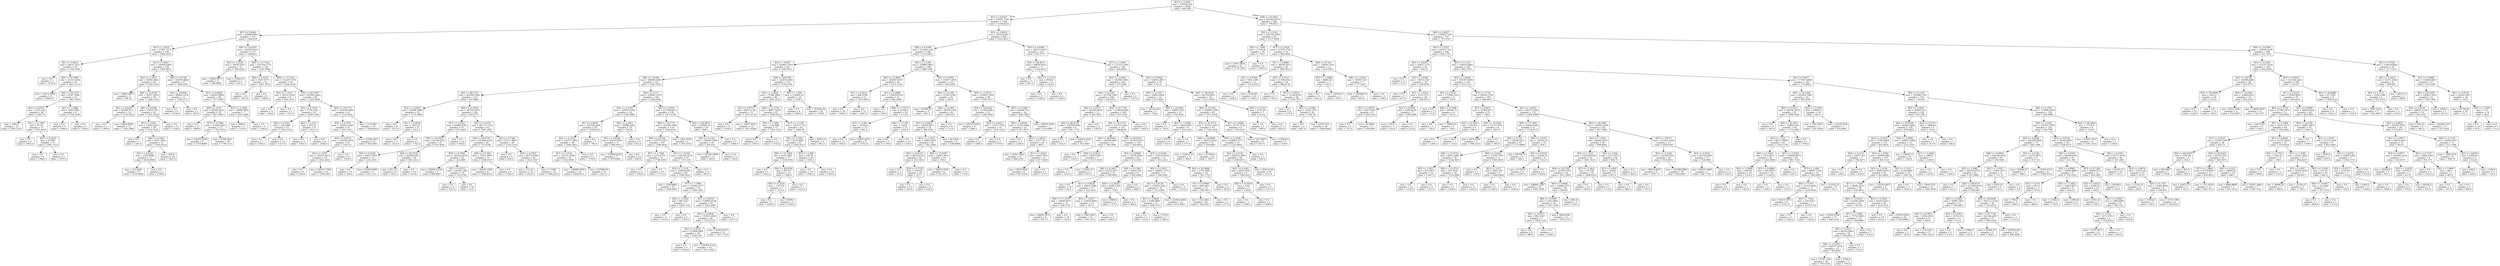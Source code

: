 digraph Tree {
node [shape=box] ;
0 [label="X[2] <= 2.3581\nmse = 334450.356\nsamples = 2000\nvalue = 995.295"] ;
1 [label="X[7] <= 0.9337\nmse = 378061.7007\nsamples = 1160\nvalue = 1136.8233"] ;
0 -> 1 [labeldistance=2.5, labelangle=45, headlabel="True"] ;
2 [label="X[1] <= 0.9646\nmse = 209689.8815\nsamples = 315\nvalue = 1446.819"] ;
1 -> 2 ;
3 [label="X[2] <= 2.0555\nmse = 97381.7179\nsamples = 188\nvalue = 1606.9255"] ;
2 -> 3 ;
4 [label="X[1] <= 0.8432\nmse = 28155.1021\nsamples = 68\nvalue = 1795.4706"] ;
3 -> 4 ;
5 [label="mse = 0.0\nsamples = 7\nvalue = 1518.0"] ;
4 -> 5 ;
6 [label="X[4] <= 87.6045\nmse = 21537.2636\nsamples = 61\nvalue = 1827.3115"] ;
4 -> 6 ;
7 [label="mse = 26153.8594\nsamples = 8\nvalue = 1560.875"] ;
6 -> 7 ;
8 [label="X[4] <= 94.5176\nmse = 8507.7964\nsamples = 53\nvalue = 1867.5283"] ;
6 -> 8 ;
9 [label="X[1] <= 0.8742\nmse = 5218.142\nsamples = 44\nvalue = 1895.75"] ;
8 -> 9 ;
10 [label="mse = 1882.0\nsamples = 27\nvalue = 1845.3333"] ;
9 -> 10 ;
11 [label="X[7] <= 0.7089\nmse = 67.91\nsamples = 17\nvalue = 1975.8235"] ;
9 -> 11 ;
12 [label="mse = 0.0\nsamples = 6\nvalue = 1965.0"] ;
11 -> 12 ;
13 [label="X[6] <= 0.5233\nmse = 6.1983\nsamples = 11\nvalue = 1981.7273"] ;
11 -> 13 ;
14 [label="mse = 0.0\nsamples = 6\nvalue = 1984.0"] ;
13 -> 14 ;
15 [label="mse = 0.0\nsamples = 5\nvalue = 1979.0"] ;
13 -> 15 ;
16 [label="X[5] <= 1.2488\nmse = 1660.2469\nsamples = 9\nvalue = 1729.5556"] ;
8 -> 16 ;
17 [label="mse = 0.0\nsamples = 4\nvalue = 1684.0"] ;
16 -> 17 ;
18 [label="mse = 0.0\nsamples = 5\nvalue = 1766.0"] ;
16 -> 18 ;
19 [label="X[3] <= 0.8417\nmse = 105050.3097\nsamples = 120\nvalue = 1500.0833"] ;
3 -> 19 ;
20 [label="X[2] <= 2.1037\nmse = 59493.5802\nsamples = 63\nvalue = 1349.5556"] ;
19 -> 20 ;
21 [label="mse = 10862.6875\nsamples = 4\nvalue = 780.25"] ;
20 -> 21 ;
22 [label="X[8] <= 12.8787\nmse = 39327.3835\nsamples = 59\nvalue = 1388.1525"] ;
20 -> 22 ;
23 [label="X[3] <= 0.6259\nmse = 63490.3711\nsamples = 16\nvalue = 1218.5625"] ;
22 -> 23 ;
24 [label="mse = 0.0\nsamples = 3\nvalue = 1709.0"] ;
23 -> 24 ;
25 [label="mse = 9826.0828\nsamples = 13\nvalue = 1105.3846"] ;
23 -> 25 ;
26 [label="X[6] <= 0.6336\nmse = 15652.795\nsamples = 43\nvalue = 1451.2558"] ;
22 -> 26 ;
27 [label="X[1] <= 0.853\nmse = 11942.0255\nsamples = 28\nvalue = 1516.2143"] ;
26 -> 27 ;
28 [label="mse = 0.0\nsamples = 7\nvalue = 1367.0"] ;
27 -> 28 ;
29 [label="X[0] <= 0.1067\nmse = 6027.1882\nsamples = 21\nvalue = 1565.9524"] ;
27 -> 29 ;
30 [label="X[3] <= 0.6336\nmse = 1392.8099\nsamples = 11\nvalue = 1634.0909"] ;
29 -> 30 ;
31 [label="mse = 522.4691\nsamples = 9\nvalue = 1619.4444"] ;
30 -> 31 ;
32 [label="mse = 0.0\nsamples = 2\nvalue = 1700.0"] ;
30 -> 32 ;
33 [label="mse = 400.0\nsamples = 10\nvalue = 1491.0"] ;
29 -> 33 ;
34 [label="mse = 0.0\nsamples = 15\nvalue = 1330.0"] ;
26 -> 34 ;
35 [label="X[6] <= 0.1748\nmse = 102678.8446\nsamples = 57\nvalue = 1666.4561"] ;
19 -> 35 ;
36 [label="X[5] <= 6.6804\nmse = 80483.1074\nsamples = 11\nvalue = 1285.2727"] ;
35 -> 36 ;
37 [label="mse = 0.0\nsamples = 8\nvalue = 1459.0"] ;
36 -> 37 ;
38 [label="mse = 0.0\nsamples = 3\nvalue = 822.0"] ;
36 -> 38 ;
39 [label="X[3] <= 0.8956\nmse = 64931.8904\nsamples = 46\nvalue = 1757.6087"] ;
35 -> 39 ;
40 [label="X[8] <= 14.47\nmse = 49266.3051\nsamples = 39\nvalue = 1817.9487"] ;
39 -> 40 ;
41 [label="mse = 0.0\nsamples = 12\nvalue = 1898.0"] ;
40 -> 41 ;
42 [label="X[7] <= 0.7089\nmse = 67048.5295\nsamples = 27\nvalue = 1782.3704"] ;
40 -> 42 ;
43 [label="mse = 192475.6543\nsamples = 9\nvalue = 1754.8889"] ;
42 -> 43 ;
44 [label="mse = 3768.5432\nsamples = 18\nvalue = 1796.1111"] ;
42 -> 44 ;
45 [label="X[2] <= 2.1499\nmse = 18909.3878\nsamples = 7\nvalue = 1421.4286"] ;
39 -> 45 ;
46 [label="mse = 3600.0\nsamples = 2\nvalue = 1210.0"] ;
45 -> 46 ;
47 [label="mse = 0.0\nsamples = 5\nvalue = 1506.0"] ;
45 -> 47 ;
48 [label="X[8] <= 14.6297\nmse = 281822.0115\nsamples = 127\nvalue = 1209.811"] ;
2 -> 48 ;
49 [label="X[5] <= 1.6236\nmse = 16039.5207\nsamples = 11\nvalue = 390.4545"] ;
48 -> 49 ;
50 [label="mse = 14820.9877\nsamples = 9\nvalue = 388.8889"] ;
49 -> 50 ;
51 [label="mse = 21462.25\nsamples = 2\nvalue = 397.5"] ;
49 -> 51 ;
52 [label="X[8] <= 15.7122\nmse = 237326.5775\nsamples = 116\nvalue = 1287.5086"] ;
48 -> 52 ;
53 [label="X[0] <= 0.1435\nmse = 9347.9773\nsamples = 23\nvalue = 1801.3913"] ;
52 -> 53 ;
54 [label="mse = 0.0\nsamples = 15\nvalue = 1872.0"] ;
53 -> 54 ;
55 [label="mse = 0.0\nsamples = 8\nvalue = 1669.0"] ;
53 -> 55 ;
56 [label="X[8] <= 17.2336\nmse = 212247.7274\nsamples = 93\nvalue = 1160.4194"] ;
52 -> 56 ;
57 [label="X[2] <= 2.1017\nmse = 38135.5556\nsamples = 9\nvalue = 558.3333"] ;
56 -> 57 ;
58 [label="mse = 0.0\nsamples = 4\nvalue = 340.0"] ;
57 -> 58 ;
59 [label="mse = 0.0\nsamples = 5\nvalue = 733.0"] ;
57 -> 59 ;
60 [label="X[4] <= 85.2097\nmse = 187901.0663\nsamples = 84\nvalue = 1224.9286"] ;
56 -> 60 ;
61 [label="X[3] <= 0.7079\nmse = 7776.3743\nsamples = 23\nvalue = 1494.1304"] ;
60 -> 61 ;
62 [label="X[6] <= 0.5522\nmse = 194.2489\nsamples = 15\nvalue = 1431.5333"] ;
61 -> 62 ;
63 [label="mse = 0.0\nsamples = 2\nvalue = 1396.0"] ;
62 -> 63 ;
64 [label="mse = 0.0\nsamples = 13\nvalue = 1437.0"] ;
62 -> 64 ;
65 [label="X[2] <= 2.1017\nmse = 870.25\nsamples = 8\nvalue = 1611.5"] ;
61 -> 65 ;
66 [label="mse = 0.0\nsamples = 4\nvalue = 1641.0"] ;
65 -> 66 ;
67 [label="mse = 0.0\nsamples = 4\nvalue = 1582.0"] ;
65 -> 67 ;
68 [label="X[8] <= 19.1773\nmse = 218189.5888\nsamples = 61\nvalue = 1123.4262"] ;
60 -> 68 ;
69 [label="X[3] <= 0.7079\nmse = 228292.3585\nsamples = 47\nvalue = 1011.3617"] ;
68 -> 69 ;
70 [label="X[3] <= 0.6374\nmse = 163548.2656\nsamples = 25\nvalue = 1335.12"] ;
69 -> 70 ;
71 [label="X[2] <= 2.097\nmse = 193237.4072\nsamples = 19\nvalue = 1262.5263"] ;
70 -> 71 ;
72 [label="mse = 0.0\nsamples = 4\nvalue = 1346.0"] ;
71 -> 72 ;
73 [label="mse = 242413.7956\nsamples = 15\nvalue = 1240.2667"] ;
71 -> 73 ;
74 [label="mse = 0.0\nsamples = 6\nvalue = 1565.0"] ;
70 -> 74 ;
75 [label="mse = 47396.5207\nsamples = 22\nvalue = 643.4545"] ;
69 -> 75 ;
76 [label="mse = 573.6582\nsamples = 14\nvalue = 1499.6429"] ;
68 -> 76 ;
77 [label="X[5] <= 3.8024\nmse = 391650.002\nsamples = 845\nvalue = 1021.2627"] ;
1 -> 77 ;
78 [label="X[6] <= 0.4768\nmse = 355469.1363\nsamples = 594\nvalue = 1174.9411"] ;
77 -> 78 ;
79 [label="X[3] <= 0.809\nmse = 323861.7916\nsamples = 425\nvalue = 1288.5812"] ;
78 -> 79 ;
80 [label="X[8] <= 14.006\nmse = 368085.4945\nsamples = 311\nvalue = 1200.7042"] ;
79 -> 80 ;
81 [label="X[4] <= 88.1137\nmse = 455565.3061\nsamples = 127\nvalue = 957.9685"] ;
80 -> 81 ;
82 [label="X[2] <= 2.0914\nmse = 35908.3488\nsamples = 18\nvalue = 1772.3889"] ;
81 -> 82 ;
83 [label="mse = 0.0\nsamples = 8\nvalue = 1971.0"] ;
82 -> 83 ;
84 [label="X[1] <= 0.9658\nmse = 7832.25\nsamples = 10\nvalue = 1613.5"] ;
82 -> 84 ;
85 [label="mse = 0.0\nsamples = 5\nvalue = 1525.0"] ;
84 -> 85 ;
86 [label="mse = 0.0\nsamples = 5\nvalue = 1702.0"] ;
84 -> 86 ;
87 [label="X[8] <= 11.9502\nmse = 397245.9375\nsamples = 109\nvalue = 823.4771"] ;
81 -> 87 ;
88 [label="X[7] <= 2.9522\nmse = 64906.6745\nsamples = 47\nvalue = 475.4681"] ;
87 -> 88 ;
89 [label="X[4] <= 91.6501\nmse = 65140.8722\nsamples = 37\nvalue = 414.7838"] ;
88 -> 89 ;
90 [label="X[6] <= 0.3234\nmse = 49613.7452\nsamples = 19\nvalue = 255.2105"] ;
89 -> 90 ;
91 [label="mse = 0.0\nsamples = 10\nvalue = 186.0"] ;
90 -> 91 ;
92 [label="mse = 93504.0988\nsamples = 9\nvalue = 332.1111"] ;
90 -> 92 ;
93 [label="X[4] <= 95.3734\nmse = 26280.8395\nsamples = 18\nvalue = 583.2222"] ;
89 -> 93 ;
94 [label="mse = 631.75\nsamples = 8\nvalue = 763.5"] ;
93 -> 94 ;
95 [label="mse = 0.0\nsamples = 10\nvalue = 439.0"] ;
93 -> 95 ;
96 [label="mse = 0.0\nsamples = 10\nvalue = 700.0"] ;
88 -> 96 ;
97 [label="X[2] <= 2.0179\nmse = 487773.7222\nsamples = 62\nvalue = 1087.2903"] ;
87 -> 97 ;
98 [label="X[4] <= 99.4759\nmse = 533846.4256\nsamples = 34\nvalue = 727.4706"] ;
97 -> 98 ;
99 [label="X[3] <= 0.7409\nmse = 143243.4236\nsamples = 22\nvalue = 252.4091"] ;
98 -> 99 ;
100 [label="mse = 265963.5556\nsamples = 3\nvalue = 884.6667"] ;
99 -> 100 ;
101 [label="X[1] <= 0.8715\nmse = 50782.1385\nsamples = 19\nvalue = 152.5789"] ;
99 -> 101 ;
102 [label="mse = 0.0\nsamples = 3\nvalue = 673.0"] ;
101 -> 102 ;
103 [label="mse = 0.0\nsamples = 16\nvalue = 55.0"] ;
101 -> 103 ;
104 [label="X[0] <= 0.1338\nmse = 77651.9097\nsamples = 12\nvalue = 1598.4167"] ;
98 -> 104 ;
105 [label="mse = 83420.1389\nsamples = 6\nvalue = 1408.8333"] ;
104 -> 105 ;
106 [label="mse = 0.0\nsamples = 6\nvalue = 1788.0"] ;
104 -> 106 ;
107 [label="X[3] <= 0.7168\nmse = 83711.8827\nsamples = 28\nvalue = 1524.2143"] ;
97 -> 107 ;
108 [label="mse = 0.0\nsamples = 4\nvalue = 929.0"] ;
107 -> 108 ;
109 [label="X[3] <= 0.7907\nmse = 28776.0764\nsamples = 24\nvalue = 1623.4167"] ;
107 -> 109 ;
110 [label="mse = 151.29\nsamples = 10\nvalue = 1823.9"] ;
109 -> 110 ;
111 [label="mse = 5.7398\nsamples = 14\nvalue = 1480.2143"] ;
109 -> 111 ;
112 [label="X[0] <= 0.117\nmse = 238967.5978\nsamples = 184\nvalue = 1368.2446"] ;
80 -> 112 ;
113 [label="X[2] <= 2.2142\nmse = 194347.8302\nsamples = 54\nvalue = 1106.3889"] ;
112 -> 113 ;
114 [label="X[1] <= 0.8976\nmse = 167539.2604\nsamples = 29\nvalue = 1378.6552"] ;
113 -> 114 ;
115 [label="X[2] <= 2.1516\nmse = 142577.3802\nsamples = 26\nvalue = 1446.3462"] ;
114 -> 115 ;
116 [label="X[7] <= 2.2555\nmse = 143231.4566\nsamples = 24\nvalue = 1416.9583"] ;
115 -> 116 ;
117 [label="mse = 128984.6939\nsamples = 14\nvalue = 1484.8571"] ;
116 -> 117 ;
118 [label="mse = 147686.49\nsamples = 10\nvalue = 1321.9"] ;
116 -> 118 ;
119 [label="mse = 0.0\nsamples = 2\nvalue = 1799.0"] ;
115 -> 119 ;
120 [label="mse = 0.0\nsamples = 3\nvalue = 792.0"] ;
114 -> 120 ;
121 [label="X[5] <= 2.3915\nmse = 39708.3264\nsamples = 25\nvalue = 790.56"] ;
113 -> 121 ;
122 [label="X[1] <= 0.8384\nmse = 42914.8789\nsamples = 17\nvalue = 860.9412"] ;
121 -> 122 ;
123 [label="mse = 103640.8163\nsamples = 7\nvalue = 879.4286"] ;
122 -> 123 ;
124 [label="mse = 0.0\nsamples = 10\nvalue = 848.0"] ;
122 -> 124 ;
125 [label="mse = 0.0\nsamples = 8\nvalue = 641.0"] ;
121 -> 125 ;
126 [label="X[0] <= 0.1929\nmse = 217188.6151\nsamples = 130\nvalue = 1477.0154"] ;
112 -> 126 ;
127 [label="X[8] <= 19.1773\nmse = 161096.7669\nsamples = 110\nvalue = 1564.8182"] ;
126 -> 127 ;
128 [label="X[0] <= 0.1294\nmse = 129776.5471\nsamples = 107\nvalue = 1596.0654"] ;
127 -> 128 ;
129 [label="X[7] <= 1.7926\nmse = 1273.6735\nsamples = 14\nvalue = 1748.4286"] ;
128 -> 129 ;
130 [label="mse = 0.0\nsamples = 4\nvalue = 1692.0"] ;
129 -> 130 ;
131 [label="mse = 0.0\nsamples = 10\nvalue = 1771.0"] ;
129 -> 131 ;
132 [label="X[1] <= 1.0332\nmse = 145100.3274\nsamples = 93\nvalue = 1573.129"] ;
128 -> 132 ;
133 [label="X[5] <= 1.2318\nmse = 135816.049\nsamples = 89\nvalue = 1599.2022"] ;
132 -> 133 ;
134 [label="mse = 1249.8489\nsamples = 15\nvalue = 1850.8667"] ;
133 -> 134 ;
135 [label="X[7] <= 3.1906\nmse = 147652.4777\nsamples = 74\nvalue = 1548.1892"] ;
133 -> 135 ;
136 [label="X[2] <= 2.2393\nmse = 881.6327\nsamples = 7\nvalue = 1384.7143"] ;
135 -> 136 ;
137 [label="mse = 0.0\nsamples = 3\nvalue = 1419.0"] ;
136 -> 137 ;
138 [label="mse = 0.0\nsamples = 4\nvalue = 1359.0"] ;
136 -> 138 ;
139 [label="X[1] <= 0.9476\nmse = 159902.9726\nsamples = 67\nvalue = 1565.2687"] ;
135 -> 139 ;
140 [label="X[1] <= 0.8458\nmse = 176931.9456\nsamples = 60\nvalue = 1552.2333"] ;
139 -> 140 ;
141 [label="X[5] <= 2.9154\nmse = 217868.9481\nsamples = 39\nvalue = 1592.359"] ;
140 -> 141 ;
142 [label="mse = 0.0\nsamples = 4\nvalue = 1428.0"] ;
141 -> 142 ;
143 [label="mse = 239328.1224\nsamples = 35\nvalue = 1611.1429"] ;
141 -> 143 ;
144 [label="mse = 92362.8707\nsamples = 21\nvalue = 1477.7143"] ;
140 -> 144 ;
145 [label="mse = 0.0\nsamples = 7\nvalue = 1677.0"] ;
139 -> 145 ;
146 [label="mse = 0.0\nsamples = 4\nvalue = 993.0"] ;
132 -> 146 ;
147 [label="mse = 1283.5556\nsamples = 3\nvalue = 450.3333"] ;
127 -> 147 ;
148 [label="X[4] <= 90.9855\nmse = 250085.19\nsamples = 20\nvalue = 994.1"] ;
126 -> 148 ;
149 [label="X[6] <= 0.1165\nmse = 158649.1094\nsamples = 16\nvalue = 818.625"] ;
148 -> 149 ;
150 [label="mse = 181261.0909\nsamples = 11\nvalue = 943.0"] ;
149 -> 150 ;
151 [label="mse = 0.0\nsamples = 5\nvalue = 545.0"] ;
149 -> 151 ;
152 [label="mse = 0.0\nsamples = 4\nvalue = 1696.0"] ;
148 -> 152 ;
153 [label="X[4] <= 99.6749\nmse = 124676.5845\nsamples = 114\nvalue = 1528.3158"] ;
79 -> 153 ;
154 [label="X[2] <= 2.0829\nmse = 71588.2889\nsamples = 90\nvalue = 1605.3333"] ;
153 -> 154 ;
155 [label="X[1] <= 0.8715\nmse = 8927.2136\nsamples = 23\nvalue = 1915.2174"] ;
154 -> 155 ;
156 [label="mse = 0.0\nsamples = 9\nvalue = 1918.0"] ;
155 -> 156 ;
157 [label="mse = 14657.9592\nsamples = 14\nvalue = 1913.4286"] ;
155 -> 157 ;
158 [label="X[8] <= 11.2761\nmse = 48817.6249\nsamples = 67\nvalue = 1498.9552"] ;
154 -> 158 ;
159 [label="X[5] <= 1.1693\nmse = 154.3806\nsamples = 17\nvalue = 1764.1765"] ;
158 -> 159 ;
160 [label="mse = 0.0\nsamples = 6\nvalue = 1781.0"] ;
159 -> 160 ;
161 [label="mse = 0.0\nsamples = 11\nvalue = 1755.0"] ;
159 -> 161 ;
162 [label="X[7] <= 2.2138\nmse = 33315.1716\nsamples = 50\nvalue = 1408.78"] ;
158 -> 162 ;
163 [label="X[5] <= 1.9705\nmse = 8133.8081\nsamples = 47\nvalue = 1445.0213"] ;
162 -> 163 ;
164 [label="X[8] <= 15.7009\nmse = 9191.8962\nsamples = 17\nvalue = 1536.4706"] ;
163 -> 164 ;
165 [label="mse = 0.0\nsamples = 5\nvalue = 1432.0"] ;
164 -> 165 ;
166 [label="X[4] <= 89.4526\nmse = 6579.5\nsamples = 12\nvalue = 1580.0"] ;
164 -> 166 ;
167 [label="X[6] <= 0.2528\nmse = 11674.8\nsamples = 5\nvalue = 1531.0"] ;
166 -> 167 ;
168 [label="mse = 0.0\nsamples = 2\nvalue = 1639.0"] ;
167 -> 168 ;
169 [label="mse = 6498.0\nsamples = 3\nvalue = 1459.0"] ;
167 -> 169 ;
170 [label="mse = 0.0\nsamples = 7\nvalue = 1615.0"] ;
166 -> 170 ;
171 [label="X[7] <= 1.496\nmse = 109.76\nsamples = 30\nvalue = 1393.2"] ;
163 -> 171 ;
172 [label="mse = 0.0\nsamples = 14\nvalue = 1382.0"] ;
171 -> 172 ;
173 [label="mse = 0.0\nsamples = 16\nvalue = 1403.0"] ;
171 -> 173 ;
174 [label="mse = 84872.0\nsamples = 3\nvalue = 841.0"] ;
162 -> 174 ;
175 [label="X[5] <= 1.698\nmse = 218099.25\nsamples = 24\nvalue = 1239.5"] ;
153 -> 175 ;
176 [label="mse = 0.0\nsamples = 4\nvalue = 1688.0"] ;
175 -> 176 ;
177 [label="mse = 213442.56\nsamples = 20\nvalue = 1149.8"] ;
175 -> 177 ;
178 [label="X[2] <= 2.1393\nmse = 320807.8857\nsamples = 169\nvalue = 889.1598"] ;
78 -> 178 ;
179 [label="X[8] <= 12.0833\nmse = 285847.4257\nsamples = 56\nvalue = 1331.5536"] ;
178 -> 179 ;
180 [label="X[1] <= 0.9218\nmse = 868.2766\nsamples = 21\nvalue = 1915.0952"] ;
179 -> 180 ;
181 [label="mse = 0.0\nsamples = 10\nvalue = 1946.0"] ;
180 -> 181 ;
182 [label="mse = 0.0\nsamples = 11\nvalue = 1887.0"] ;
180 -> 182 ;
183 [label="X[1] <= 0.9886\nmse = 129934.8735\nsamples = 35\nvalue = 981.4286"] ;
179 -> 183 ;
184 [label="mse = 0.0\nsamples = 5\nvalue = 198.0"] ;
183 -> 184 ;
185 [label="X[8] <= 17.0372\nmse = 32248.4\nsamples = 30\nvalue = 1112.0"] ;
183 -> 185 ;
186 [label="X[7] <= 3.482\nmse = 18766.8\nsamples = 15\nvalue = 961.0"] ;
185 -> 186 ;
187 [label="mse = 0.0\nsamples = 11\nvalue = 934.0"] ;
186 -> 187 ;
188 [label="mse = 62857.6875\nsamples = 4\nvalue = 1035.25"] ;
186 -> 188 ;
189 [label="X[8] <= 17.561\nmse = 128.0\nsamples = 15\nvalue = 1263.0"] ;
185 -> 189 ;
190 [label="mse = 0.0\nsamples = 5\nvalue = 1279.0"] ;
189 -> 190 ;
191 [label="mse = 0.0\nsamples = 10\nvalue = 1255.0"] ;
189 -> 191 ;
192 [label="X[1] <= 0.9305\nmse = 193077.3476\nsamples = 113\nvalue = 669.9204"] ;
178 -> 192 ;
193 [label="X[0] <= 0.1185\nmse = 57493.3785\nsamples = 65\nvalue = 389.4"] ;
192 -> 193 ;
194 [label="mse = 47698.56\nsamples = 5\nvalue = 881.2"] ;
193 -> 194 ;
195 [label="X[0] <= 0.1859\nmse = 36474.3764\nsamples = 60\nvalue = 348.4167"] ;
193 -> 195 ;
196 [label="X[1] <= 0.8683\nmse = 24206.9811\nsamples = 54\nvalue = 308.0185"] ;
195 -> 196 ;
197 [label="X[2] <= 2.1623\nmse = 16463.4291\nsamples = 45\nvalue = 262.2444"] ;
196 -> 197 ;
198 [label="X[3] <= 0.6118\nmse = 8855.6116\nsamples = 22\nvalue = 332.5455"] ;
197 -> 198 ;
199 [label="mse = 0.0\nsamples = 2\nvalue = 81.0"] ;
198 -> 199 ;
200 [label="X[3] <= 0.7539\nmse = 2780.91\nsamples = 20\nvalue = 357.7"] ;
198 -> 200 ;
201 [label="mse = 0.0\nsamples = 11\nvalue = 310.0"] ;
200 -> 201 ;
202 [label="mse = 0.0\nsamples = 9\nvalue = 416.0"] ;
200 -> 202 ;
203 [label="X[8] <= 13.0387\nmse = 14491.3043\nsamples = 23\nvalue = 195.0"] ;
197 -> 203 ;
204 [label="mse = 38293.3594\nsamples = 8\nvalue = 241.875"] ;
203 -> 204 ;
205 [label="mse = 0.0\nsamples = 15\nvalue = 170.0"] ;
203 -> 205 ;
206 [label="mse = 66.7654\nsamples = 9\nvalue = 536.8889"] ;
196 -> 206 ;
207 [label="mse = 0.0\nsamples = 6\nvalue = 712.0"] ;
195 -> 207 ;
208 [label="X[8] <= 12.8725\nmse = 125816.7899\nsamples = 48\nvalue = 1049.7917"] ;
192 -> 208 ;
209 [label="X[4] <= 92.6244\nmse = 113343.686\nsamples = 22\nvalue = 1264.3636"] ;
208 -> 209 ;
210 [label="mse = 325314.5833\nsamples = 6\nvalue = 1064.5"] ;
209 -> 210 ;
211 [label="X[2] <= 2.2023\nmse = 13257.7148\nsamples = 16\nvalue = 1339.3125"] ;
209 -> 211 ;
212 [label="mse = 0.0\nsamples = 13\nvalue = 1284.0"] ;
211 -> 212 ;
213 [label="mse = 0.0\nsamples = 3\nvalue = 1579.0"] ;
211 -> 213 ;
214 [label="X[0] <= 0.1468\nmse = 64448.716\nsamples = 26\nvalue = 868.2308"] ;
208 -> 214 ;
215 [label="X[6] <= 0.6634\nmse = 31182.8469\nsamples = 23\nvalue = 927.3913"] ;
214 -> 215 ;
216 [label="mse = 0.0\nsamples = 3\nvalue = 1208.0"] ;
215 -> 216 ;
217 [label="X[2] <= 2.2014\nmse = 22277.41\nsamples = 20\nvalue = 885.3"] ;
215 -> 217 ;
218 [label="mse = 30347.5062\nsamples = 9\nvalue = 968.2222"] ;
217 -> 218 ;
219 [label="X[1] <= 1.0437\nmse = 5445.7025\nsamples = 11\nvalue = 817.4545"] ;
217 -> 219 ;
220 [label="mse = 4433.5802\nsamples = 9\nvalue = 837.5556"] ;
219 -> 220 ;
221 [label="mse = 0.0\nsamples = 2\nvalue = 727.0"] ;
219 -> 221 ;
222 [label="mse = 86933.5556\nsamples = 3\nvalue = 414.6667"] ;
214 -> 222 ;
223 [label="X[1] <= 0.8348\nmse = 289115.9252\nsamples = 251\nvalue = 657.5777"] ;
77 -> 223 ;
224 [label="X[4] <= 80.9673\nmse = 58638.9343\nsamples = 17\nvalue = 1314.6471"] ;
223 -> 224 ;
225 [label="mse = 0.0\nsamples = 5\nvalue = 961.0"] ;
224 -> 225 ;
226 [label="X[2] <= 2.1116\nmse = 9248.0\nsamples = 12\nvalue = 1462.0"] ;
224 -> 226 ;
227 [label="mse = 0.0\nsamples = 8\nvalue = 1530.0"] ;
226 -> 227 ;
228 [label="mse = 0.0\nsamples = 4\nvalue = 1326.0"] ;
226 -> 228 ;
229 [label="X[7] <= 1.1066\nmse = 272215.5348\nsamples = 234\nvalue = 609.8419"] ;
223 -> 229 ;
230 [label="X[2] <= 2.2096\nmse = 192850.1881\nsamples = 164\nvalue = 477.0305"] ;
229 -> 230 ;
231 [label="X[6] <= 0.3241\nmse = 167784.1303\nsamples = 160\nvalue = 450.0312"] ;
230 -> 231 ;
232 [label="X[6] <= 0.2276\nmse = 283445.8843\nsamples = 11\nvalue = 944.5455"] ;
231 -> 232 ;
233 [label="X[4] <= 86.4718\nmse = 234329.5062\nsamples = 9\nvalue = 801.7778"] ;
232 -> 233 ;
234 [label="mse = 0.0\nsamples = 3\nvalue = 562.0"] ;
233 -> 234 ;
235 [label="mse = 308374.2222\nsamples = 6\nvalue = 921.6667"] ;
233 -> 235 ;
236 [label="mse = 0.0\nsamples = 2\nvalue = 1587.0"] ;
232 -> 236 ;
237 [label="X[4] <= 97.1709\nmse = 139858.9206\nsamples = 149\nvalue = 413.5235"] ;
231 -> 237 ;
238 [label="X[4] <= 87.4774\nmse = 125751.5461\nsamples = 147\nvalue = 398.8639"] ;
237 -> 238 ;
239 [label="X[4] <= 84.0028\nmse = 142094.9467\nsamples = 13\nvalue = 790.7692"] ;
238 -> 239 ;
240 [label="mse = 0.0\nsamples = 6\nvalue = 410.0"] ;
239 -> 240 ;
241 [label="X[6] <= 0.3832\nmse = 33097.8367\nsamples = 7\nvalue = 1117.1429"] ;
239 -> 241 ;
242 [label="mse = 0.0\nsamples = 5\nvalue = 1221.0"] ;
241 -> 242 ;
243 [label="mse = 21462.25\nsamples = 2\nvalue = 857.5"] ;
241 -> 243 ;
244 [label="X[4] <= 89.8314\nmse = 107819.9232\nsamples = 134\nvalue = 360.8433"] ;
238 -> 244 ;
245 [label="X[3] <= 0.8949\nmse = 73978.5684\nsamples = 62\nvalue = 253.5645"] ;
244 -> 245 ;
246 [label="X[6] <= 0.3832\nmse = 53522.4471\nsamples = 53\nvalue = 190.9245"] ;
245 -> 246 ;
247 [label="mse = 0.0\nsamples = 16\nvalue = 26.0"] ;
246 -> 247 ;
248 [label="X[1] <= 0.9658\nmse = 59818.7246\nsamples = 37\nvalue = 262.2432"] ;
246 -> 248 ;
249 [label="X[8] <= 17.1478\nmse = 18038.4915\nsamples = 23\nvalue = 198.1739"] ;
248 -> 249 ;
250 [label="mse = 26496.1875\nsamples = 4\nvalue = 450.75"] ;
249 -> 250 ;
251 [label="mse = 0.0\nsamples = 19\nvalue = 145.0"] ;
249 -> 251 ;
252 [label="X[5] <= 5.2627\nmse = 110634.9643\nsamples = 14\nvalue = 367.5"] ;
248 -> 252 ;
253 [label="mse = 1506.1983\nsamples = 11\nvalue = 194.7273"] ;
252 -> 253 ;
254 [label="mse = 0.0\nsamples = 3\nvalue = 1001.0"] ;
252 -> 254 ;
255 [label="X[0] <= 0.1348\nmse = 35263.358\nsamples = 9\nvalue = 622.4444"] ;
245 -> 255 ;
256 [label="X[8] <= 11.8103\nmse = 4249.7143\nsamples = 7\nvalue = 718.0"] ;
255 -> 256 ;
257 [label="mse = 3888.0\nsamples = 4\nvalue = 757.0"] ;
256 -> 257 ;
258 [label="mse = 0.0\nsamples = 3\nvalue = 666.0"] ;
256 -> 258 ;
259 [label="mse = 0.0\nsamples = 2\nvalue = 288.0"] ;
255 -> 259 ;
260 [label="X[3] <= 0.9209\nmse = 118516.9228\nsamples = 72\nvalue = 453.2222"] ;
244 -> 260 ;
261 [label="X[0] <= 0.1022\nmse = 200891.1775\nsamples = 37\nvalue = 568.1081"] ;
260 -> 261 ;
262 [label="X[1] <= 0.9128\nmse = 178435.1462\nsamples = 34\nvalue = 511.0294"] ;
261 -> 262 ;
263 [label="X[7] <= 0.9648\nmse = 1398.3802\nsamples = 11\nvalue = 299.2727"] ;
262 -> 263 ;
264 [label="mse = 0.0\nsamples = 4\nvalue = 333.0"] ;
263 -> 264 ;
265 [label="mse = 1176.0\nsamples = 7\nvalue = 280.0"] ;
263 -> 265 ;
266 [label="mse = 231402.6465\nsamples = 23\nvalue = 612.3043"] ;
262 -> 266 ;
267 [label="mse = 0.0\nsamples = 3\nvalue = 1215.0"] ;
261 -> 267 ;
268 [label="X[4] <= 92.8996\nmse = 2732.2906\nsamples = 35\nvalue = 331.7714"] ;
260 -> 268 ;
269 [label="X[1] <= 0.9068\nmse = 669.1405\nsamples = 31\nvalue = 348.3871"] ;
268 -> 269 ;
270 [label="mse = 136.3202\nsamples = 28\nvalue = 356.0357"] ;
269 -> 270 ;
271 [label="mse = 0.0\nsamples = 3\nvalue = 277.0"] ;
269 -> 271 ;
272 [label="mse = 0.0\nsamples = 4\nvalue = 203.0"] ;
268 -> 272 ;
273 [label="mse = 0.0\nsamples = 2\nvalue = 1491.0"] ;
237 -> 273 ;
274 [label="mse = 0.0\nsamples = 4\nvalue = 1557.0"] ;
230 -> 274 ;
275 [label="X[1] <= 0.9042\nmse = 320012.4857\nsamples = 70\nvalue = 921.0"] ;
229 -> 275 ;
276 [label="X[0] <= 0.1027\nmse = 56092.6836\nsamples = 16\nvalue = 617.0625"] ;
275 -> 276 ;
277 [label="mse = 131623.84\nsamples = 5\nvalue = 750.4"] ;
276 -> 277 ;
278 [label="X[8] <= 10.4283\nmse = 10005.7025\nsamples = 11\nvalue = 556.4545"] ;
276 -> 278 ;
279 [label="mse = 0.0\nsamples = 2\nvalue = 724.0"] ;
278 -> 279 ;
280 [label="X[5] <= 7.4308\nmse = 4604.8395\nsamples = 9\nvalue = 519.2222"] ;
278 -> 280 ;
281 [label="mse = 972.0\nsamples = 4\nvalue = 447.0"] ;
280 -> 281 ;
282 [label="mse = 0.0\nsamples = 5\nvalue = 577.0"] ;
280 -> 282 ;
283 [label="X[4] <= 99.9539\nmse = 362729.6821\nsamples = 54\nvalue = 1011.0556"] ;
275 -> 283 ;
284 [label="X[6] <= 0.5562\nmse = 358843.2586\nsamples = 49\nvalue = 1071.9184"] ;
283 -> 284 ;
285 [label="X[4] <= 87.4774\nmse = 357237.6247\nsamples = 43\nvalue = 1146.1628"] ;
284 -> 285 ;
286 [label="X[8] <= 16.6908\nmse = 106214.2222\nsamples = 12\nvalue = 924.6667"] ;
285 -> 286 ;
287 [label="mse = 162812.25\nsamples = 2\nvalue = 409.5"] ;
286 -> 287 ;
288 [label="mse = 31199.41\nsamples = 10\nvalue = 1027.7"] ;
286 -> 288 ;
289 [label="X[0] <= 0.1638\nmse = 428065.3777\nsamples = 31\nvalue = 1231.9032"] ;
285 -> 289 ;
290 [label="X[2] <= 2.2126\nmse = 438319.3099\nsamples = 28\nvalue = 1290.6071"] ;
289 -> 290 ;
291 [label="X[0] <= 0.1062\nmse = 6918.2344\nsamples = 8\nvalue = 1463.625"] ;
290 -> 291 ;
292 [label="X[8] <= 16.9556\nmse = 0.96\nsamples = 5\nvalue = 1399.2"] ;
291 -> 292 ;
293 [label="mse = 0.0\nsamples = 3\nvalue = 1400.0"] ;
292 -> 293 ;
294 [label="mse = 0.0\nsamples = 2\nvalue = 1398.0"] ;
292 -> 294 ;
295 [label="mse = 0.0\nsamples = 3\nvalue = 1571.0"] ;
291 -> 295 ;
296 [label="mse = 594116.04\nsamples = 20\nvalue = 1221.4"] ;
290 -> 296 ;
297 [label="mse = 0.0\nsamples = 3\nvalue = 684.0"] ;
289 -> 297 ;
298 [label="X[1] <= 1.0844\nmse = 47731.4722\nsamples = 6\nvalue = 539.8333"] ;
284 -> 298 ;
299 [label="mse = 3217.6875\nsamples = 4\nvalue = 554.75"] ;
298 -> 299 ;
300 [label="mse = 135424.0\nsamples = 2\nvalue = 510.0"] ;
298 -> 300 ;
301 [label="X[0] <= 0.1562\nmse = 8755.44\nsamples = 5\nvalue = 414.6"] ;
283 -> 301 ;
302 [label="mse = 0.0\nsamples = 2\nvalue = 300.0"] ;
301 -> 302 ;
303 [label="mse = 0.0\nsamples = 3\nvalue = 491.0"] ;
301 -> 303 ;
304 [label="X[8] <= 10.5923\nmse = 208366.0576\nsamples = 840\nvalue = 799.8512"] ;
0 -> 304 [labeldistance=2.5, labelangle=-45, headlabel="False"] ;
305 [label="X[2] <= 3.3162\nmse = 222750.4346\nsamples = 83\nvalue = 1277.5904"] ;
304 -> 305 ;
306 [label="X[5] <= 1.698\nmse = 17339.81\nsamples = 30\nvalue = 1799.7"] ;
305 -> 306 ;
307 [label="mse = 21901.4814\nsamples = 22\nvalue = 1778.1364"] ;
306 -> 307 ;
308 [label="mse = 0.0\nsamples = 8\nvalue = 1859.0"] ;
306 -> 308 ;
309 [label="X[7] <= 0.7829\nmse = 97379.3742\nsamples = 53\nvalue = 982.0566"] ;
305 -> 309 ;
310 [label="X[1] <= 0.8689\nmse = 39100.2415\nsamples = 41\nvalue = 1083.9512"] ;
309 -> 310 ;
311 [label="X[2] <= 4.9308\nmse = 7002.1389\nsamples = 12\nvalue = 1314.8333"] ;
310 -> 311 ;
312 [label="mse = 0.0\nsamples = 2\nvalue = 1198.0"] ;
311 -> 312 ;
313 [label="mse = 5126.56\nsamples = 10\nvalue = 1338.2"] ;
311 -> 313 ;
314 [label="X[2] <= 4.3123\nmse = 21196.9322\nsamples = 29\nvalue = 988.4138"] ;
310 -> 314 ;
315 [label="mse = 0.0\nsamples = 5\nvalue = 785.0"] ;
314 -> 315 ;
316 [label="X[3] <= 0.6814\nmse = 15196.8316\nsamples = 24\nvalue = 1030.7917"] ;
314 -> 316 ;
317 [label="mse = 0.0\nsamples = 4\nvalue = 1175.0"] ;
316 -> 317 ;
318 [label="X[2] <= 6.1086\nmse = 13245.1475\nsamples = 20\nvalue = 1001.95"] ;
316 -> 318 ;
319 [label="mse = 0.0\nsamples = 2\nvalue = 687.0"] ;
318 -> 319 ;
320 [label="mse = 2470.7191\nsamples = 18\nvalue = 1036.9444"] ;
318 -> 320 ;
321 [label="X[4] <= 87.411\nmse = 139824.7431\nsamples = 12\nvalue = 633.9167"] ;
309 -> 321 ;
322 [label="X[7] <= 1.3468\nmse = 8605.44\nsamples = 5\nvalue = 432.4"] ;
321 -> 322 ;
323 [label="mse = 0.0\nsamples = 3\nvalue = 481.0"] ;
322 -> 323 ;
324 [label="mse = 12656.25\nsamples = 2\nvalue = 359.5"] ;
322 -> 324 ;
325 [label="X[6] <= 1.1438\nmse = 183827.551\nsamples = 7\nvalue = 777.8571"] ;
321 -> 325 ;
326 [label="mse = 230289.76\nsamples = 5\nvalue = 865.8"] ;
325 -> 326 ;
327 [label="mse = 0.0\nsamples = 2\nvalue = 558.0"] ;
325 -> 327 ;
328 [label="X[6] <= 0.6457\nmse = 179020.7326\nsamples = 757\nvalue = 747.4703"] ;
304 -> 328 ;
329 [label="X[2] <= 2.4727\nmse = 164372.754\nsamples = 548\nvalue = 826.1752"] ;
328 -> 329 ;
330 [label="X[3] <= 0.6257\nmse = 20621.1275\nsamples = 20\nvalue = 309.35"] ;
329 -> 330 ;
331 [label="mse = 0.0\nsamples = 2\nvalue = 51.0"] ;
330 -> 331 ;
332 [label="X[5] <= 3.4366\nmse = 14672.2747\nsamples = 18\nvalue = 338.0556"] ;
330 -> 332 ;
333 [label="mse = 0.0\nsamples = 2\nvalue = 567.0"] ;
332 -> 333 ;
334 [label="X[7] <= 1.0556\nmse = 9135.3711\nsamples = 16\nvalue = 309.4375"] ;
332 -> 334 ;
335 [label="X[1] <= 0.8878\nmse = 1097.5062\nsamples = 9\nvalue = 240.2222"] ;
334 -> 335 ;
336 [label="mse = 0.0\nsamples = 6\nvalue = 217.0"] ;
335 -> 336 ;
337 [label="mse = 56.8889\nsamples = 3\nvalue = 286.6667"] ;
335 -> 337 ;
338 [label="X[3] <= 0.6561\nmse = 5390.8163\nsamples = 7\nvalue = 398.4286"] ;
334 -> 338 ;
339 [label="mse = 324.0\nsamples = 5\nvalue = 353.0"] ;
338 -> 339 ;
340 [label="mse = 0.0\nsamples = 2\nvalue = 512.0"] ;
338 -> 340 ;
341 [label="X[6] <= 0.1516\nmse = 159316.9062\nsamples = 528\nvalue = 845.7519"] ;
329 -> 341 ;
342 [label="X[2] <= 2.8418\nmse = 103207.8506\nsamples = 193\nvalue = 972.5751"] ;
341 -> 342 ;
343 [label="X[1] <= 0.9133\nmse = 177994.3333\nsamples = 6\nvalue = 526.0"] ;
342 -> 343 ;
344 [label="mse = 0.0\nsamples = 2\nvalue = 53.0"] ;
343 -> 344 ;
345 [label="X[0] <= 0.1468\nmse = 99194.75\nsamples = 4\nvalue = 762.5"] ;
343 -> 345 ;
346 [label="mse = 0.0\nsamples = 2\nvalue = 776.0"] ;
345 -> 346 ;
347 [label="mse = 198025.0\nsamples = 2\nvalue = 749.0"] ;
345 -> 347 ;
348 [label="X[3] <= 0.756\nmse = 94204.1726\nsamples = 187\nvalue = 986.9037"] ;
342 -> 348 ;
349 [label="X[7] <= 0.0671\nmse = 78784.8571\nsamples = 14\nvalue = 746.0"] ;
348 -> 349 ;
350 [label="X[2] <= 4.1405\nmse = 70234.0\nsamples = 6\nvalue = 981.0"] ;
349 -> 350 ;
351 [label="mse = 0.0\nsamples = 3\nvalue = 1246.0"] ;
350 -> 351 ;
352 [label="mse = 18.0\nsamples = 3\nvalue = 716.0"] ;
350 -> 352 ;
353 [label="X[8] <= 18.2092\nmse = 12715.1875\nsamples = 8\nvalue = 569.75"] ;
349 -> 353 ;
354 [label="mse = 9073.5556\nsamples = 3\nvalue = 694.3333"] ;
353 -> 354 ;
355 [label="mse = 0.0\nsamples = 5\nvalue = 495.0"] ;
353 -> 355 ;
356 [label="X[2] <= 4.5633\nmse = 90375.4768\nsamples = 173\nvalue = 1006.3988"] ;
348 -> 356 ;
357 [label="X[8] <= 17.1095\nmse = 45666.4506\nsamples = 51\nvalue = 1124.3137"] ;
356 -> 357 ;
358 [label="X[0] <= 0.124\nmse = 20208.2415\nsamples = 41\nvalue = 1173.0488"] ;
357 -> 358 ;
359 [label="X[8] <= 13.6733\nmse = 6091.2989\nsamples = 30\nvalue = 1236.3667"] ;
358 -> 359 ;
360 [label="X[5] <= 1.6517\nmse = 652.6875\nsamples = 16\nvalue = 1166.75"] ;
359 -> 360 ;
361 [label="mse = 0.0\nsamples = 12\nvalue = 1152.0"] ;
360 -> 361 ;
362 [label="mse = 0.0\nsamples = 4\nvalue = 1211.0"] ;
360 -> 362 ;
363 [label="X[8] <= 15.4753\nmse = 437.9235\nsamples = 14\nvalue = 1315.9286"] ;
359 -> 363 ;
364 [label="mse = 0.0\nsamples = 3\nvalue = 1356.0"] ;
363 -> 364 ;
365 [label="mse = 0.0\nsamples = 11\nvalue = 1305.0"] ;
363 -> 365 ;
366 [label="X[8] <= 14.818\nmse = 17954.7769\nsamples = 11\nvalue = 1000.3636"] ;
358 -> 366 ;
367 [label="mse = 0.0\nsamples = 2\nvalue = 730.0"] ;
366 -> 367 ;
368 [label="X[2] <= 3.477\nmse = 2091.358\nsamples = 9\nvalue = 1060.4444"] ;
366 -> 368 ;
369 [label="mse = 0.0\nsamples = 2\nvalue = 1146.0"] ;
368 -> 369 ;
370 [label="mse = 0.0\nsamples = 7\nvalue = 1036.0"] ;
368 -> 370 ;
371 [label="X[6] <= 0.0793\nmse = 100381.65\nsamples = 10\nvalue = 924.5"] ;
357 -> 371 ;
372 [label="mse = 69768.75\nsamples = 4\nvalue = 642.5"] ;
371 -> 372 ;
373 [label="X[3] <= 0.9192\nmse = 32430.25\nsamples = 6\nvalue = 1112.5"] ;
371 -> 373 ;
374 [label="mse = 67.6875\nsamples = 4\nvalue = 1239.75"] ;
373 -> 374 ;
375 [label="mse = 0.0\nsamples = 2\nvalue = 858.0"] ;
373 -> 375 ;
376 [label="X[4] <= 94.1841\nmse = 100823.2919\nsamples = 122\nvalue = 957.1066"] ;
356 -> 376 ;
377 [label="X[2] <= 7.5281\nmse = 89442.2123\nsamples = 85\nvalue = 999.8941"] ;
376 -> 377 ;
378 [label="X[5] <= 1.7631\nmse = 116558.8164\nsamples = 61\nvalue = 1041.2623"] ;
377 -> 378 ;
379 [label="X[8] <= 16.7591\nmse = 167093.5471\nsamples = 42\nvalue = 1015.3095"] ;
378 -> 379 ;
380 [label="mse = 268681.2397\nsamples = 22\nvalue = 1061.1818"] ;
379 -> 380 ;
381 [label="X[6] <= 0.0646\nmse = 50486.2275\nsamples = 20\nvalue = 964.85"] ;
379 -> 381 ;
382 [label="X[8] <= 16.9687\nmse = 3192.5802\nsamples = 18\nvalue = 1037.5556"] ;
381 -> 382 ;
383 [label="X[1] <= 0.9547\nmse = 881.6327\nsamples = 7\nvalue = 1009.7143"] ;
382 -> 383 ;
384 [label="mse = 0.0\nsamples = 4\nvalue = 984.0"] ;
383 -> 384 ;
385 [label="mse = 0.0\nsamples = 3\nvalue = 1044.0"] ;
383 -> 385 ;
386 [label="mse = 3856.0165\nsamples = 11\nvalue = 1055.2727"] ;
382 -> 386 ;
387 [label="mse = 380.25\nsamples = 2\nvalue = 310.5"] ;
381 -> 387 ;
388 [label="X[7] <= 2.2622\nmse = 70.338\nsamples = 19\nvalue = 1098.6316"] ;
378 -> 388 ;
389 [label="mse = 0.0\nsamples = 16\nvalue = 1095.0"] ;
388 -> 389 ;
390 [label="mse = 0.0\nsamples = 3\nvalue = 1118.0"] ;
388 -> 390 ;
391 [label="X[5] <= 5.036\nmse = 5115.9375\nsamples = 24\nvalue = 894.75"] ;
377 -> 391 ;
392 [label="X[1] <= 0.863\nmse = 2420.0\nsamples = 9\nvalue = 811.0"] ;
391 -> 392 ;
393 [label="mse = 0.0\nsamples = 4\nvalue = 866.0"] ;
392 -> 393 ;
394 [label="mse = 0.0\nsamples = 5\nvalue = 767.0"] ;
392 -> 394 ;
395 [label="mse = 0.0\nsamples = 15\nvalue = 945.0"] ;
391 -> 395 ;
396 [label="X[7] <= 3.8317\nmse = 113101.1264\nsamples = 37\nvalue = 858.8108"] ;
376 -> 396 ;
397 [label="X[2] <= 5.1449\nmse = 122348.5562\nsamples = 26\nvalue = 915.4615"] ;
396 -> 397 ;
398 [label="mse = 98554.6875\nsamples = 8\nvalue = 1047.75"] ;
397 -> 398 ;
399 [label="mse = 121688.8889\nsamples = 18\nvalue = 856.6667"] ;
397 -> 399 ;
400 [label="X[3] <= 0.9433\nmse = 65728.2645\nsamples = 11\nvalue = 724.9091"] ;
396 -> 400 ;
401 [label="mse = 94291.3469\nsamples = 7\nvalue = 667.7143"] ;
400 -> 401 ;
402 [label="mse = 0.0\nsamples = 4\nvalue = 825.0"] ;
400 -> 402 ;
403 [label="X[1] <= 0.8677\nmse = 177037.4988\nsamples = 335\nvalue = 772.6866"] ;
341 -> 403 ;
404 [label="X[8] <= 16.3208\nmse = 205854.7683\nsamples = 65\nvalue = 995.4308"] ;
403 -> 404 ;
405 [label="X[0] <= 0.1033\nmse = 168785.0532\nsamples = 55\nvalue = 1088.9636"] ;
404 -> 405 ;
406 [label="mse = 0.0\nsamples = 6\nvalue = 383.0"] ;
405 -> 406 ;
407 [label="X[4] <= 95.3853\nmse = 120953.262\nsamples = 49\nvalue = 1175.4082"] ;
405 -> 407 ;
408 [label="X[5] <= 7.123\nmse = 86273.0098\nsamples = 44\nvalue = 1105.1136"] ;
407 -> 408 ;
409 [label="X[6] <= 0.4031\nmse = 7815.4675\nsamples = 26\nvalue = 1204.3846"] ;
408 -> 409 ;
410 [label="X[5] <= 3.9996\nmse = 696.96\nsamples = 10\nvalue = 1310.2"] ;
409 -> 410 ;
411 [label="mse = 0.0\nsamples = 8\nvalue = 1297.0"] ;
410 -> 411 ;
412 [label="mse = 0.0\nsamples = 2\nvalue = 1363.0"] ;
410 -> 412 ;
413 [label="X[3] <= 0.6908\nmse = 892.6875\nsamples = 16\nvalue = 1138.25"] ;
409 -> 413 ;
414 [label="mse = 0.0\nsamples = 4\nvalue = 1190.0"] ;
413 -> 414 ;
415 [label="mse = 0.0\nsamples = 12\nvalue = 1121.0"] ;
413 -> 415 ;
416 [label="X[5] <= 7.3183\nmse = 164804.8673\nsamples = 18\nvalue = 961.7222"] ;
408 -> 416 ;
417 [label="mse = 0.0\nsamples = 3\nvalue = 307.0"] ;
416 -> 417 ;
418 [label="X[7] <= 2.486\nmse = 94887.1556\nsamples = 15\nvalue = 1092.6667"] ;
416 -> 418 ;
419 [label="X[6] <= 0.495\nmse = 23314.0496\nsamples = 11\nvalue = 1220.3636"] ;
418 -> 419 ;
420 [label="mse = 46314.1875\nsamples = 4\nvalue = 1116.75"] ;
419 -> 420 ;
421 [label="X[5] <= 7.663\nmse = 530.8163\nsamples = 7\nvalue = 1279.5714"] ;
419 -> 421 ;
422 [label="mse = 0.0\nsamples = 5\nvalue = 1265.0"] ;
421 -> 422 ;
423 [label="mse = 0.0\nsamples = 2\nvalue = 1316.0"] ;
421 -> 423 ;
424 [label="mse = 123552.25\nsamples = 4\nvalue = 741.5"] ;
418 -> 424 ;
425 [label="mse = 0.0\nsamples = 5\nvalue = 1794.0"] ;
407 -> 425 ;
426 [label="X[2] <= 3.3359\nmse = 96983.0\nsamples = 10\nvalue = 481.0"] ;
404 -> 426 ;
427 [label="mse = 7591.9592\nsamples = 7\nvalue = 287.4286"] ;
426 -> 427 ;
428 [label="mse = 14129.5556\nsamples = 3\nvalue = 932.6667"] ;
426 -> 428 ;
429 [label="X[0] <= 0.1162\nmse = 155280.1701\nsamples = 270\nvalue = 719.063"] ;
403 -> 429 ;
430 [label="X[2] <= 5.9081\nmse = 98403.016\nsamples = 134\nvalue = 857.209"] ;
429 -> 430 ;
431 [label="X[4] <= 87.6199\nmse = 90282.3699\nsamples = 129\nvalue = 878.0465"] ;
430 -> 431 ;
432 [label="X[2] <= 3.3235\nmse = 71082.9644\nsamples = 114\nvalue = 833.9035"] ;
431 -> 432 ;
433 [label="X[0] <= 0.1113\nmse = 14877.551\nsamples = 7\nvalue = 356.8571"] ;
432 -> 433 ;
434 [label="mse = 0.0\nsamples = 2\nvalue = 164.0"] ;
433 -> 434 ;
435 [label="mse = 0.0\nsamples = 5\nvalue = 434.0"] ;
433 -> 435 ;
436 [label="X[1] <= 1.0569\nmse = 58898.0061\nsamples = 107\nvalue = 865.1121"] ;
432 -> 436 ;
437 [label="X[5] <= 1.4136\nmse = 66892.9239\nsamples = 82\nvalue = 821.6829"] ;
436 -> 437 ;
438 [label="X[7] <= 1.7938\nmse = 58642.5511\nsamples = 78\nvalue = 836.9872"] ;
437 -> 438 ;
439 [label="X[8] <= 10.9312\nmse = 61446.2484\nsamples = 50\nvalue = 793.54"] ;
438 -> 439 ;
440 [label="mse = 23450.0138\nsamples = 17\nvalue = 858.5294"] ;
439 -> 440 ;
441 [label="X[7] <= 1.0606\nmse = 77723.3903\nsamples = 33\nvalue = 760.0606"] ;
439 -> 441 ;
442 [label="X[2] <= 5.2415\nmse = 96234.2899\nsamples = 26\nvalue = 782.6923"] ;
441 -> 442 ;
443 [label="X[8] <= 15.2957\nmse = 108577.1078\nsamples = 23\nvalue = 787.6087"] ;
442 -> 443 ;
444 [label="mse = 137411.358\nsamples = 18\nvalue = 785.5556"] ;
443 -> 444 ;
445 [label="mse = 4704.0\nsamples = 5\nvalue = 795.0"] ;
443 -> 445 ;
446 [label="mse = 0.0\nsamples = 3\nvalue = 745.0"] ;
442 -> 446 ;
447 [label="mse = 0.0\nsamples = 7\nvalue = 676.0"] ;
441 -> 447 ;
448 [label="X[3] <= 0.7952\nmse = 44245.8163\nsamples = 28\nvalue = 914.5714"] ;
438 -> 448 ;
449 [label="mse = 0.0\nsamples = 10\nvalue = 833.0"] ;
448 -> 449 ;
450 [label="mse = 63076.5432\nsamples = 18\nvalue = 959.8889"] ;
448 -> 450 ;
451 [label="mse = 134145.6875\nsamples = 4\nvalue = 523.25"] ;
437 -> 451 ;
452 [label="X[1] <= 1.1621\nmse = 6196.8864\nsamples = 25\nvalue = 1007.56"] ;
436 -> 452 ;
453 [label="mse = 0.0\nsamples = 3\nvalue = 1023.0"] ;
452 -> 453 ;
454 [label="mse = 7004.9752\nsamples = 22\nvalue = 1005.4545"] ;
452 -> 454 ;
455 [label="X[2] <= 3.2469\nmse = 108837.0489\nsamples = 15\nvalue = 1213.5333"] ;
431 -> 455 ;
456 [label="mse = 198147.0\nsamples = 8\nvalue = 1165.0"] ;
455 -> 456 ;
457 [label="X[7] <= 2.2642\nmse = 1000.0\nsamples = 7\nvalue = 1269.0"] ;
455 -> 457 ;
458 [label="mse = 0.0\nsamples = 2\nvalue = 1319.0"] ;
457 -> 458 ;
459 [label="mse = 0.0\nsamples = 5\nvalue = 1249.0"] ;
457 -> 459 ;
460 [label="X[2] <= 6.5771\nmse = 7689.84\nsamples = 5\nvalue = 319.6"] ;
430 -> 460 ;
461 [label="mse = 0.0\nsamples = 2\nvalue = 427.0"] ;
460 -> 461 ;
462 [label="mse = 0.0\nsamples = 3\nvalue = 248.0"] ;
460 -> 462 ;
463 [label="X[0] <= 0.1931\nmse = 173990.0929\nsamples = 136\nvalue = 582.9485"] ;
429 -> 463 ;
464 [label="X[5] <= 2.5341\nmse = 160167.9789\nsamples = 128\nvalue = 548.7891"] ;
463 -> 464 ;
465 [label="X[3] <= 0.8506\nmse = 201624.9469\nsamples = 73\nvalue = 642.1096"] ;
464 -> 465 ;
466 [label="X[8] <= 18.8841\nmse = 204246.6424\nsamples = 65\nvalue = 595.9385"] ;
465 -> 466 ;
467 [label="X[5] <= 1.3062\nmse = 200232.6735\nsamples = 61\nvalue = 627.6885"] ;
466 -> 467 ;
468 [label="mse = 0.0\nsamples = 7\nvalue = 921.0"] ;
467 -> 468 ;
469 [label="X[4] <= 89.4576\nmse = 213590.8519\nsamples = 54\nvalue = 589.6667"] ;
467 -> 469 ;
470 [label="X[6] <= 0.5483\nmse = 32682.7822\nsamples = 15\nvalue = 765.4667"] ;
469 -> 470 ;
471 [label="X[4] <= 85.0852\nmse = 3030.5455\nsamples = 11\nvalue = 856.0"] ;
470 -> 471 ;
472 [label="mse = 0.0\nsamples = 2\nvalue = 742.0"] ;
471 -> 472 ;
473 [label="mse = 174.2222\nsamples = 9\nvalue = 881.3333"] ;
471 -> 473 ;
474 [label="X[1] <= 0.9455\nmse = 29702.25\nsamples = 4\nvalue = 516.5"] ;
470 -> 474 ;
475 [label="mse = 0.0\nsamples = 2\nvalue = 671.0"] ;
474 -> 475 ;
476 [label="mse = 11664.0\nsamples = 2\nvalue = 362.0"] ;
474 -> 476 ;
477 [label="X[4] <= 99.6048\nmse = 266712.2538\nsamples = 39\nvalue = 522.0513"] ;
469 -> 477 ;
478 [label="X[4] <= 95.7738\nmse = 261366.4397\nsamples = 37\nvalue = 490.2162"] ;
477 -> 478 ;
479 [label="mse = 54990.25\nsamples = 2\nvalue = 563.5"] ;
478 -> 479 ;
480 [label="mse = 272834.942\nsamples = 35\nvalue = 486.0286"] ;
478 -> 480 ;
481 [label="mse = 0.0\nsamples = 2\nvalue = 1111.0"] ;
477 -> 481 ;
482 [label="X[2] <= 5.3587\nmse = 15648.1875\nsamples = 4\nvalue = 111.75"] ;
466 -> 482 ;
483 [label="mse = 6320.25\nsamples = 2\nvalue = 223.5"] ;
482 -> 483 ;
484 [label="mse = 0.0\nsamples = 2\nvalue = 0.0"] ;
482 -> 484 ;
485 [label="X[5] <= 2.1146\nmse = 22272.6875\nsamples = 8\nvalue = 1017.25"] ;
465 -> 485 ;
486 [label="mse = 26406.25\nsamples = 2\nvalue = 880.5"] ;
485 -> 486 ;
487 [label="mse = 12583.4722\nsamples = 6\nvalue = 1062.8333"] ;
485 -> 487 ;
488 [label="X[3] <= 0.8116\nmse = 78242.6856\nsamples = 55\nvalue = 424.9273"] ;
464 -> 488 ;
489 [label="X[6] <= 0.2918\nmse = 44938.6168\nsamples = 21\nvalue = 615.381"] ;
488 -> 489 ;
490 [label="X[2] <= 4.0962\nmse = 18294.8889\nsamples = 9\nvalue = 778.3333"] ;
489 -> 490 ;
491 [label="X[3] <= 0.741\nmse = 697.6\nsamples = 5\nvalue = 876.0"] ;
490 -> 491 ;
492 [label="mse = 784.0\nsamples = 2\nvalue = 900.0"] ;
491 -> 492 ;
493 [label="mse = 0.0\nsamples = 3\nvalue = 860.0"] ;
491 -> 493 ;
494 [label="X[8] <= 17.3855\nmse = 13463.6875\nsamples = 4\nvalue = 656.25"] ;
490 -> 494 ;
495 [label="mse = 12544.0\nsamples = 2\nvalue = 735.0"] ;
494 -> 495 ;
496 [label="mse = 1980.25\nsamples = 2\nvalue = 577.5"] ;
494 -> 496 ;
497 [label="X[3] <= 0.7148\nmse = 30069.9722\nsamples = 12\nvalue = 493.1667"] ;
489 -> 497 ;
498 [label="X[3] <= 0.6622\nmse = 9230.16\nsamples = 10\nvalue = 544.8"] ;
497 -> 498 ;
499 [label="mse = 6162.25\nsamples = 2\nvalue = 399.5"] ;
498 -> 499 ;
500 [label="X[1] <= 0.9945\nmse = 3399.6094\nsamples = 8\nvalue = 581.125"] ;
498 -> 500 ;
501 [label="X[2] <= 5.222\nmse = 2172.4722\nsamples = 6\nvalue = 556.8333"] ;
500 -> 501 ;
502 [label="mse = 2745.1875\nsamples = 4\nvalue = 543.75"] ;
501 -> 502 ;
503 [label="mse = 0.0\nsamples = 2\nvalue = 583.0"] ;
501 -> 503 ;
504 [label="mse = 0.0\nsamples = 2\nvalue = 654.0"] ;
500 -> 504 ;
505 [label="mse = 54289.0\nsamples = 2\nvalue = 235.0"] ;
497 -> 505 ;
506 [label="X[6] <= 0.2921\nmse = 62571.6194\nsamples = 34\nvalue = 307.2941"] ;
488 -> 506 ;
507 [label="mse = 50193.75\nsamples = 24\nvalue = 215.5"] ;
506 -> 507 ;
508 [label="X[3] <= 0.8876\nmse = 23521.04\nsamples = 10\nvalue = 527.6"] ;
506 -> 508 ;
509 [label="mse = 11130.25\nsamples = 2\nvalue = 358.5"] ;
508 -> 509 ;
510 [label="X[0] <= 0.1747\nmse = 17682.8594\nsamples = 8\nvalue = 569.875"] ;
508 -> 510 ;
511 [label="mse = 13456.0\nsamples = 2\nvalue = 765.0"] ;
510 -> 511 ;
512 [label="mse = 2170.1389\nsamples = 6\nvalue = 504.8333"] ;
510 -> 512 ;
513 [label="X[4] <= 94.5856\nmse = 77755.5\nsamples = 8\nvalue = 1129.5"] ;
463 -> 513 ;
514 [label="mse = 97847.2222\nsamples = 6\nvalue = 1091.3333"] ;
513 -> 514 ;
515 [label="mse = 0.0\nsamples = 2\nvalue = 1244.0"] ;
513 -> 515 ;
516 [label="X[8] <= 18.1405\nmse = 158599.4148\nsamples = 209\nvalue = 541.1053"] ;
328 -> 516 ;
517 [label="X[0] <= 0.1029\nmse = 131257.5554\nsamples = 144\nvalue = 660.2639"] ;
516 -> 517 ;
518 [label="X[1] <= 0.8705\nmse = 45309.6046\nsamples = 38\nvalue = 453.9737"] ;
517 -> 518 ;
519 [label="X[4] <= 92.8996\nmse = 6561.0\nsamples = 24\nvalue = 315.0"] ;
518 -> 519 ;
520 [label="mse = 0.0\nsamples = 12\nvalue = 234.0"] ;
519 -> 520 ;
521 [label="mse = 0.0\nsamples = 12\nvalue = 396.0"] ;
519 -> 521 ;
522 [label="X[8] <= 14.5381\nmse = 21868.0255\nsamples = 14\nvalue = 692.2143"] ;
518 -> 522 ;
523 [label="mse = 8721.5556\nsamples = 3\nvalue = 552.6667"] ;
522 -> 523 ;
524 [label="mse = 18694.0165\nsamples = 11\nvalue = 730.2727"] ;
522 -> 524 ;
525 [label="X[3] <= 0.9453\nmse = 141344.2265\nsamples = 106\nvalue = 734.217"] ;
517 -> 525 ;
526 [label="X[7] <= 2.2016\nmse = 83929.8697\nsamples = 97\nvalue = 656.8351"] ;
525 -> 526 ;
527 [label="X[6] <= 0.7718\nmse = 47390.7675\nsamples = 53\nvalue = 529.6038"] ;
526 -> 527 ;
528 [label="mse = 64170.25\nsamples = 4\nvalue = 164.5"] ;
527 -> 528 ;
529 [label="X[2] <= 5.2389\nmse = 34251.0171\nsamples = 49\nvalue = 559.4082"] ;
527 -> 529 ;
530 [label="X[7] <= 0.9337\nmse = 33348.7589\nsamples = 28\nvalue = 625.75"] ;
529 -> 530 ;
531 [label="X[4] <= 84.4359\nmse = 5702.96\nsamples = 5\nvalue = 816.2"] ;
530 -> 531 ;
532 [label="mse = 684.6667\nsamples = 3\nvalue = 759.0"] ;
531 -> 532 ;
533 [label="mse = 961.0\nsamples = 2\nvalue = 902.0"] ;
531 -> 533 ;
534 [label="X[4] <= 92.6024\nmse = 29759.5312\nsamples = 23\nvalue = 584.3478"] ;
530 -> 534 ;
535 [label="X[7] <= 1.2894\nmse = 9718.8639\nsamples = 13\nvalue = 659.4615"] ;
534 -> 535 ;
536 [label="mse = 43472.25\nsamples = 2\nvalue = 751.5"] ;
535 -> 536 ;
537 [label="mse = 1761.6529\nsamples = 11\nvalue = 642.7273"] ;
535 -> 537 ;
538 [label="X[6] <= 0.9227\nmse = 38942.61\nsamples = 10\nvalue = 486.7"] ;
534 -> 538 ;
539 [label="mse = 8888.8889\nsamples = 3\nvalue = 435.3333"] ;
538 -> 539 ;
540 [label="mse = 50207.3469\nsamples = 7\nvalue = 508.7143"] ;
538 -> 540 ;
541 [label="X[7] <= 0.8649\nmse = 21761.2834\nsamples = 21\nvalue = 470.9524"] ;
529 -> 541 ;
542 [label="X[3] <= 0.7923\nmse = 1482.25\nsamples = 4\nvalue = 369.5"] ;
541 -> 542 ;
543 [label="mse = 0.0\nsamples = 2\nvalue = 408.0"] ;
542 -> 543 ;
544 [label="mse = 0.0\nsamples = 2\nvalue = 331.0"] ;
542 -> 544 ;
545 [label="X[7] <= 1.3585\nmse = 23541.2042\nsamples = 17\nvalue = 494.8235"] ;
541 -> 545 ;
546 [label="X[1] <= 0.897\nmse = 52992.6939\nsamples = 7\nvalue = 539.8571"] ;
545 -> 546 ;
547 [label="mse = 39490.24\nsamples = 5\nvalue = 460.4"] ;
546 -> 547 ;
548 [label="mse = 31506.25\nsamples = 2\nvalue = 738.5"] ;
546 -> 548 ;
549 [label="X[5] <= 2.5002\nmse = 511.81\nsamples = 10\nvalue = 463.3"] ;
545 -> 549 ;
550 [label="X[8] <= 15.6011\nmse = 52.2449\nsamples = 7\nvalue = 477.5714"] ;
549 -> 550 ;
551 [label="mse = 0.0\nsamples = 2\nvalue = 489.0"] ;
550 -> 551 ;
552 [label="mse = 0.0\nsamples = 5\nvalue = 473.0"] ;
550 -> 552 ;
553 [label="mse = 0.0\nsamples = 3\nvalue = 430.0"] ;
549 -> 553 ;
554 [label="X[1] <= 0.9489\nmse = 84956.5826\nsamples = 44\nvalue = 810.0909"] ;
526 -> 554 ;
555 [label="X[0] <= 0.1189\nmse = 34897.6875\nsamples = 16\nvalue = 1046.75"] ;
554 -> 555 ;
556 [label="mse = 0.0\nsamples = 7\nvalue = 1168.0"] ;
555 -> 556 ;
557 [label="X[5] <= 2.9507\nmse = 41712.2469\nsamples = 9\nvalue = 952.4444"] ;
555 -> 557 ;
558 [label="mse = 9025.0\nsamples = 2\nvalue = 637.0"] ;
557 -> 558 ;
559 [label="X[1] <= 0.9279\nmse = 14498.5306\nsamples = 7\nvalue = 1042.5714"] ;
557 -> 559 ;
560 [label="X[3] <= 0.8237\nmse = 4195.44\nsamples = 5\nvalue = 1110.4"] ;
559 -> 560 ;
561 [label="mse = 4802.0\nsamples = 3\nvalue = 1140.0"] ;
560 -> 561 ;
562 [label="mse = 0.0\nsamples = 2\nvalue = 1066.0"] ;
560 -> 562 ;
563 [label="mse = 0.0\nsamples = 2\nvalue = 873.0"] ;
559 -> 563 ;
564 [label="X[2] <= 4.9853\nmse = 63269.1939\nsamples = 28\nvalue = 674.8571"] ;
554 -> 564 ;
565 [label="X[2] <= 2.8927\nmse = 68554.0267\nsamples = 15\nvalue = 802.8"] ;
564 -> 565 ;
566 [label="X[3] <= 0.6957\nmse = 101890.1224\nsamples = 7\nvalue = 655.8571"] ;
565 -> 566 ;
567 [label="mse = 56448.0\nsamples = 3\nvalue = 921.0"] ;
566 -> 567 ;
568 [label="X[2] <= 2.5059\nmse = 43702.0\nsamples = 4\nvalue = 457.0"] ;
566 -> 568 ;
569 [label="mse = 0.0\nsamples = 2\nvalue = 479.0"] ;
568 -> 569 ;
570 [label="mse = 86436.0\nsamples = 2\nvalue = 435.0"] ;
568 -> 570 ;
571 [label="X[3] <= 0.7107\nmse = 3960.2344\nsamples = 8\nvalue = 931.375"] ;
565 -> 571 ;
572 [label="mse = 0.0\nsamples = 3\nvalue = 1012.0"] ;
571 -> 572 ;
573 [label="X[2] <= 3.9683\nmse = 96.0\nsamples = 5\nvalue = 883.0"] ;
571 -> 573 ;
574 [label="mse = 0.0\nsamples = 3\nvalue = 875.0"] ;
573 -> 574 ;
575 [label="mse = 0.0\nsamples = 2\nvalue = 895.0"] ;
573 -> 575 ;
576 [label="X[6] <= 0.7725\nmse = 16490.0237\nsamples = 13\nvalue = 527.2308"] ;
564 -> 576 ;
577 [label="mse = 7494.4375\nsamples = 8\nvalue = 448.75"] ;
576 -> 577 ;
578 [label="X[7] <= 3.8874\nmse = 5260.56\nsamples = 5\nvalue = 652.8"] ;
576 -> 578 ;
579 [label="mse = 648.0\nsamples = 3\nvalue = 604.0"] ;
578 -> 579 ;
580 [label="mse = 3249.0\nsamples = 2\nvalue = 726.0"] ;
578 -> 580 ;
581 [label="X[4] <= 92.8996\nmse = 41.7284\nsamples = 9\nvalue = 1568.2222"] ;
525 -> 581 ;
582 [label="mse = 0.0\nsamples = 4\nvalue = 1561.0"] ;
581 -> 582 ;
583 [label="mse = 0.0\nsamples = 5\nvalue = 1574.0"] ;
581 -> 583 ;
584 [label="X[3] <= 0.7423\nmse = 118029.8002\nsamples = 65\nvalue = 277.1231"] ;
516 -> 584 ;
585 [label="X[5] <= 4.5813\nmse = 32311.2344\nsamples = 8\nvalue = 689.625"] ;
584 -> 585 ;
586 [label="X[5] <= 2.7123\nmse = 2530.1389\nsamples = 6\nvalue = 622.8333"] ;
585 -> 586 ;
587 [label="mse = 3584.2222\nsamples = 3\nvalue = 595.6667"] ;
586 -> 587 ;
588 [label="mse = 0.0\nsamples = 3\nvalue = 650.0"] ;
586 -> 588 ;
589 [label="mse = 68121.0\nsamples = 2\nvalue = 890.0"] ;
585 -> 589 ;
590 [label="X[7] <= 3.0086\nmse = 102826.8427\nsamples = 57\nvalue = 219.2281"] ;
584 -> 590 ;
591 [label="X[4] <= 92.0297\nmse = 190921.3923\nsamples = 21\nvalue = 390.1905"] ;
590 -> 591 ;
592 [label="X[3] <= 0.9129\nmse = 188625.1136\nsamples = 19\nvalue = 344.2105"] ;
591 -> 592 ;
593 [label="mse = 930.25\nsamples = 2\nvalue = 402.5"] ;
592 -> 593 ;
594 [label="mse = 210260.1107\nsamples = 17\nvalue = 337.3529"] ;
592 -> 594 ;
595 [label="mse = 1849.0\nsamples = 2\nvalue = 827.0"] ;
591 -> 595 ;
596 [label="X[1] <= 0.8534\nmse = 24442.9167\nsamples = 36\nvalue = 119.5"] ;
590 -> 596 ;
597 [label="mse = 41738.49\nsamples = 20\nvalue = 151.1"] ;
596 -> 597 ;
598 [label="X[2] <= 5.7647\nmse = 15.0\nsamples = 16\nvalue = 80.0"] ;
596 -> 598 ;
599 [label="mse = 0.0\nsamples = 10\nvalue = 83.0"] ;
598 -> 599 ;
600 [label="mse = 0.0\nsamples = 6\nvalue = 75.0"] ;
598 -> 600 ;
}